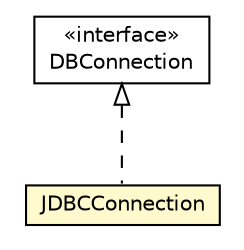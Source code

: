 #!/usr/local/bin/dot
#
# Class diagram 
# Generated by UMLGraph version R5_6_6-8-g8d7759 (http://www.umlgraph.org/)
#

digraph G {
	edge [fontname="Helvetica",fontsize=10,labelfontname="Helvetica",labelfontsize=10];
	node [fontname="Helvetica",fontsize=10,shape=plaintext];
	nodesep=0.25;
	ranksep=0.5;
	// org.dayatang.db.JDBCConnection
	c63961 [label=<<table title="org.dayatang.db.JDBCConnection" border="0" cellborder="1" cellspacing="0" cellpadding="2" port="p" bgcolor="lemonChiffon" href="./JDBCConnection.html">
		<tr><td><table border="0" cellspacing="0" cellpadding="1">
<tr><td align="center" balign="center"> JDBCConnection </td></tr>
		</table></td></tr>
		</table>>, URL="./JDBCConnection.html", fontname="Helvetica", fontcolor="black", fontsize=10.0];
	// org.dayatang.db.DBConnection
	c63965 [label=<<table title="org.dayatang.db.DBConnection" border="0" cellborder="1" cellspacing="0" cellpadding="2" port="p" href="./DBConnection.html">
		<tr><td><table border="0" cellspacing="0" cellpadding="1">
<tr><td align="center" balign="center"> &#171;interface&#187; </td></tr>
<tr><td align="center" balign="center"> DBConnection </td></tr>
		</table></td></tr>
		</table>>, URL="./DBConnection.html", fontname="Helvetica", fontcolor="black", fontsize=10.0];
	//org.dayatang.db.JDBCConnection implements org.dayatang.db.DBConnection
	c63965:p -> c63961:p [dir=back,arrowtail=empty,style=dashed];
}

